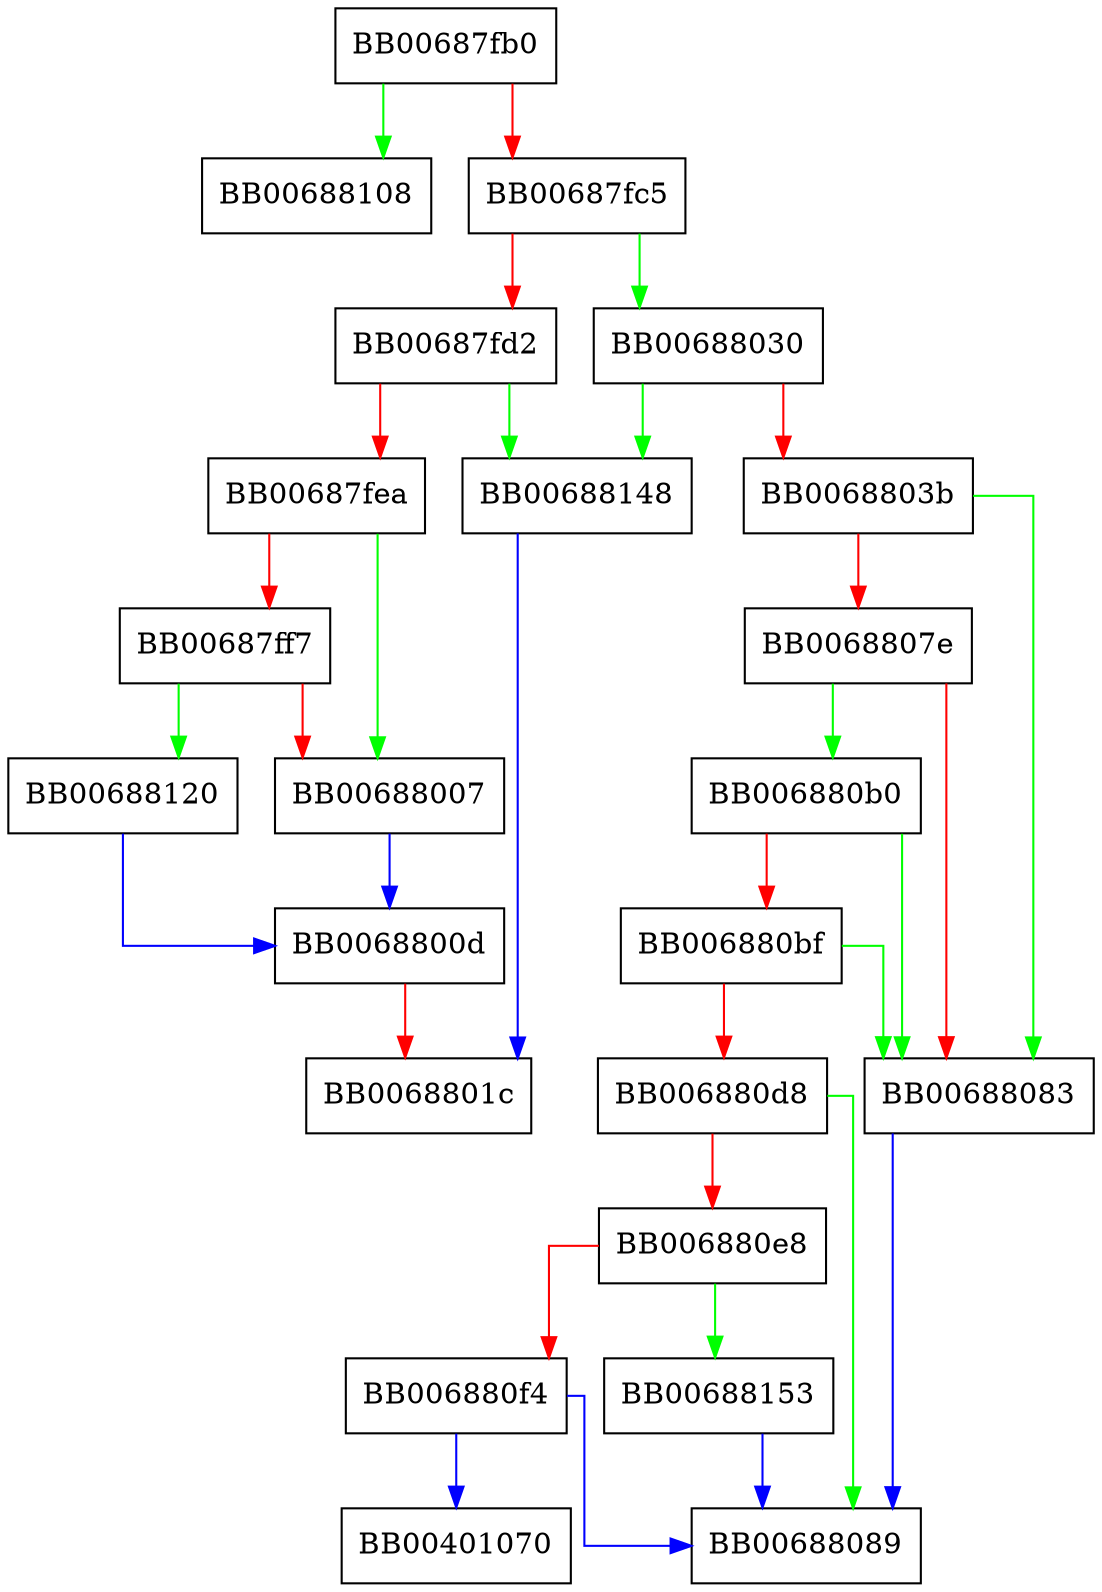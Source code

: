 digraph i2d_PUBKEY {
  node [shape="box"];
  graph [splines=ortho];
  BB00687fb0 -> BB00688108 [color="green"];
  BB00687fb0 -> BB00687fc5 [color="red"];
  BB00687fc5 -> BB00688030 [color="green"];
  BB00687fc5 -> BB00687fd2 [color="red"];
  BB00687fd2 -> BB00688148 [color="green"];
  BB00687fd2 -> BB00687fea [color="red"];
  BB00687fea -> BB00688007 [color="green"];
  BB00687fea -> BB00687ff7 [color="red"];
  BB00687ff7 -> BB00688120 [color="green"];
  BB00687ff7 -> BB00688007 [color="red"];
  BB00688007 -> BB0068800d [color="blue"];
  BB0068800d -> BB0068801c [color="red"];
  BB00688030 -> BB00688148 [color="green"];
  BB00688030 -> BB0068803b [color="red"];
  BB0068803b -> BB00688083 [color="green"];
  BB0068803b -> BB0068807e [color="red"];
  BB0068807e -> BB006880b0 [color="green"];
  BB0068807e -> BB00688083 [color="red"];
  BB00688083 -> BB00688089 [color="blue"];
  BB006880b0 -> BB00688083 [color="green"];
  BB006880b0 -> BB006880bf [color="red"];
  BB006880bf -> BB00688083 [color="green"];
  BB006880bf -> BB006880d8 [color="red"];
  BB006880d8 -> BB00688089 [color="green"];
  BB006880d8 -> BB006880e8 [color="red"];
  BB006880e8 -> BB00688153 [color="green"];
  BB006880e8 -> BB006880f4 [color="red"];
  BB006880f4 -> BB00401070 [color="blue"];
  BB006880f4 -> BB00688089 [color="blue"];
  BB00688120 -> BB0068800d [color="blue"];
  BB00688148 -> BB0068801c [color="blue"];
  BB00688153 -> BB00688089 [color="blue"];
}